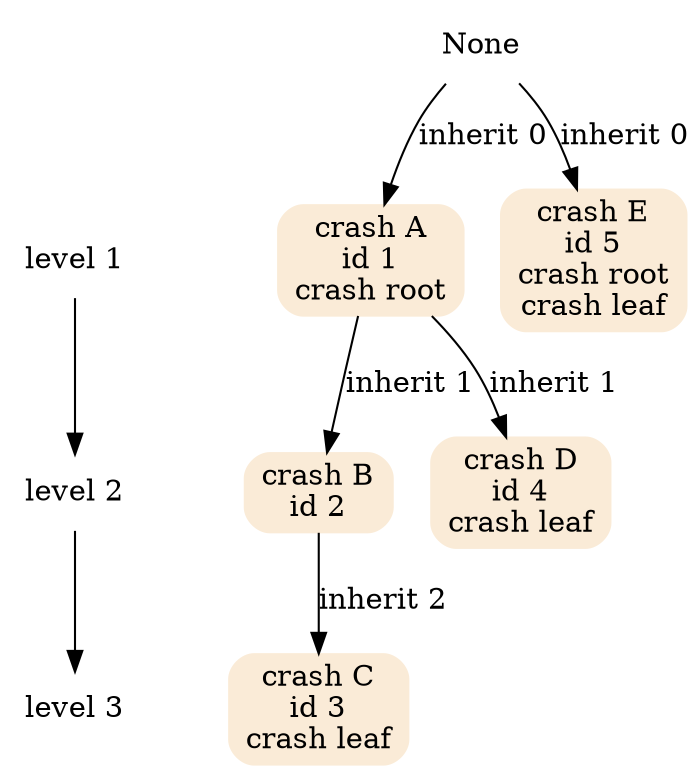 digraph {
  {
     node [shape=plaintext];
     "level 1" -> "level 2" -> "level 3";
  }

  node [shape=box;style="rounded,filled";color=AntiqueWhite;];
  c1 [ label="crash A\nid 1\ncrash root" ];
  c2 [ label="crash B\nid 2" ];
  c3 [ label="crash C\nid 3\ncrash leaf" ];
  c4 [ label="crash D\nid 4\ncrash leaf" ];
  c5 [ label="crash E\nid 5\ncrash root\ncrash leaf" ];
  { rank = same; "level 1"; c1; c5;}
  { rank = same; "level 2"; c2; c4;}
  { rank = same; "level 3"; c3;}

  node [shape=box;color="transparent";];
  "None" -> {c1 c5} [ label="inherit 0" ];
  c1 -> {c2 c4} [ label="inherit 1" ];
  c2 -> c3 [ label="inherit 2" ];
}
